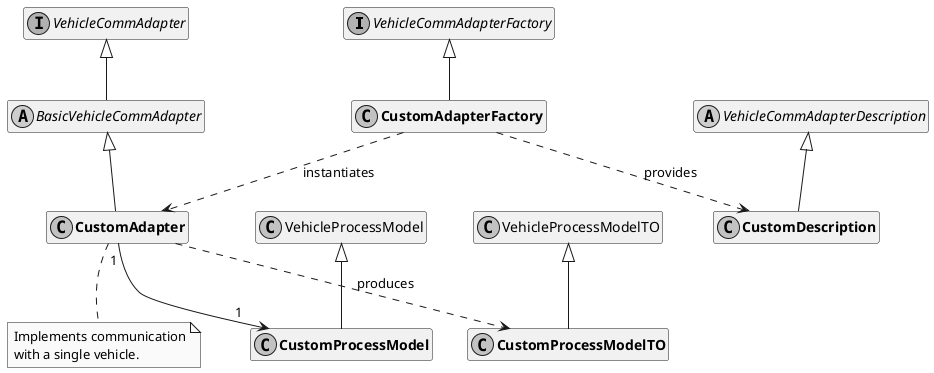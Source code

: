 @startuml
' SPDX-FileCopyrightText: The openTCS Authors
' SPDX-License-Identifier: CC-BY-4.0

skinparam monochrome true
'skinparam linetype ortho
hide empty members
'left to right direction

together {
  interface VehicleCommAdapterFactory

  class "**CustomAdapterFactory**" as CustomAdapterFactory

  VehicleCommAdapterFactory <|-- CustomAdapterFactory
}

together {
  interface VehicleCommAdapter

  abstract class BasicVehicleCommAdapter

  class "**CustomAdapter**" as CustomAdapter

  VehicleCommAdapter <|-- BasicVehicleCommAdapter
  BasicVehicleCommAdapter <|-- CustomAdapter

  note "Implements communication\nwith a single vehicle." as adapterNote
  CustomAdapter .. adapterNote
}

together {
  class VehicleProcessModel

  class "**CustomProcessModel**" as CustomProcessModel

  VehicleProcessModel <|-- CustomProcessModel
}

together {
  abstract class VehicleCommAdapterDescription

  class "**CustomDescription**" as CustomDescription

  VehicleCommAdapterDescription <|-- CustomDescription
}

together {
  class VehicleProcessModelTO

  class "**CustomProcessModelTO**" as CustomProcessModelTO

  VehicleProcessModelTO <|-- CustomProcessModelTO
}

CustomAdapterFactory ..> CustomAdapter : instantiates
CustomAdapterFactory ..> CustomDescription : provides

CustomAdapter ..> CustomProcessModelTO : produces

CustomAdapter "1" --> "1" CustomProcessModel
@enduml
